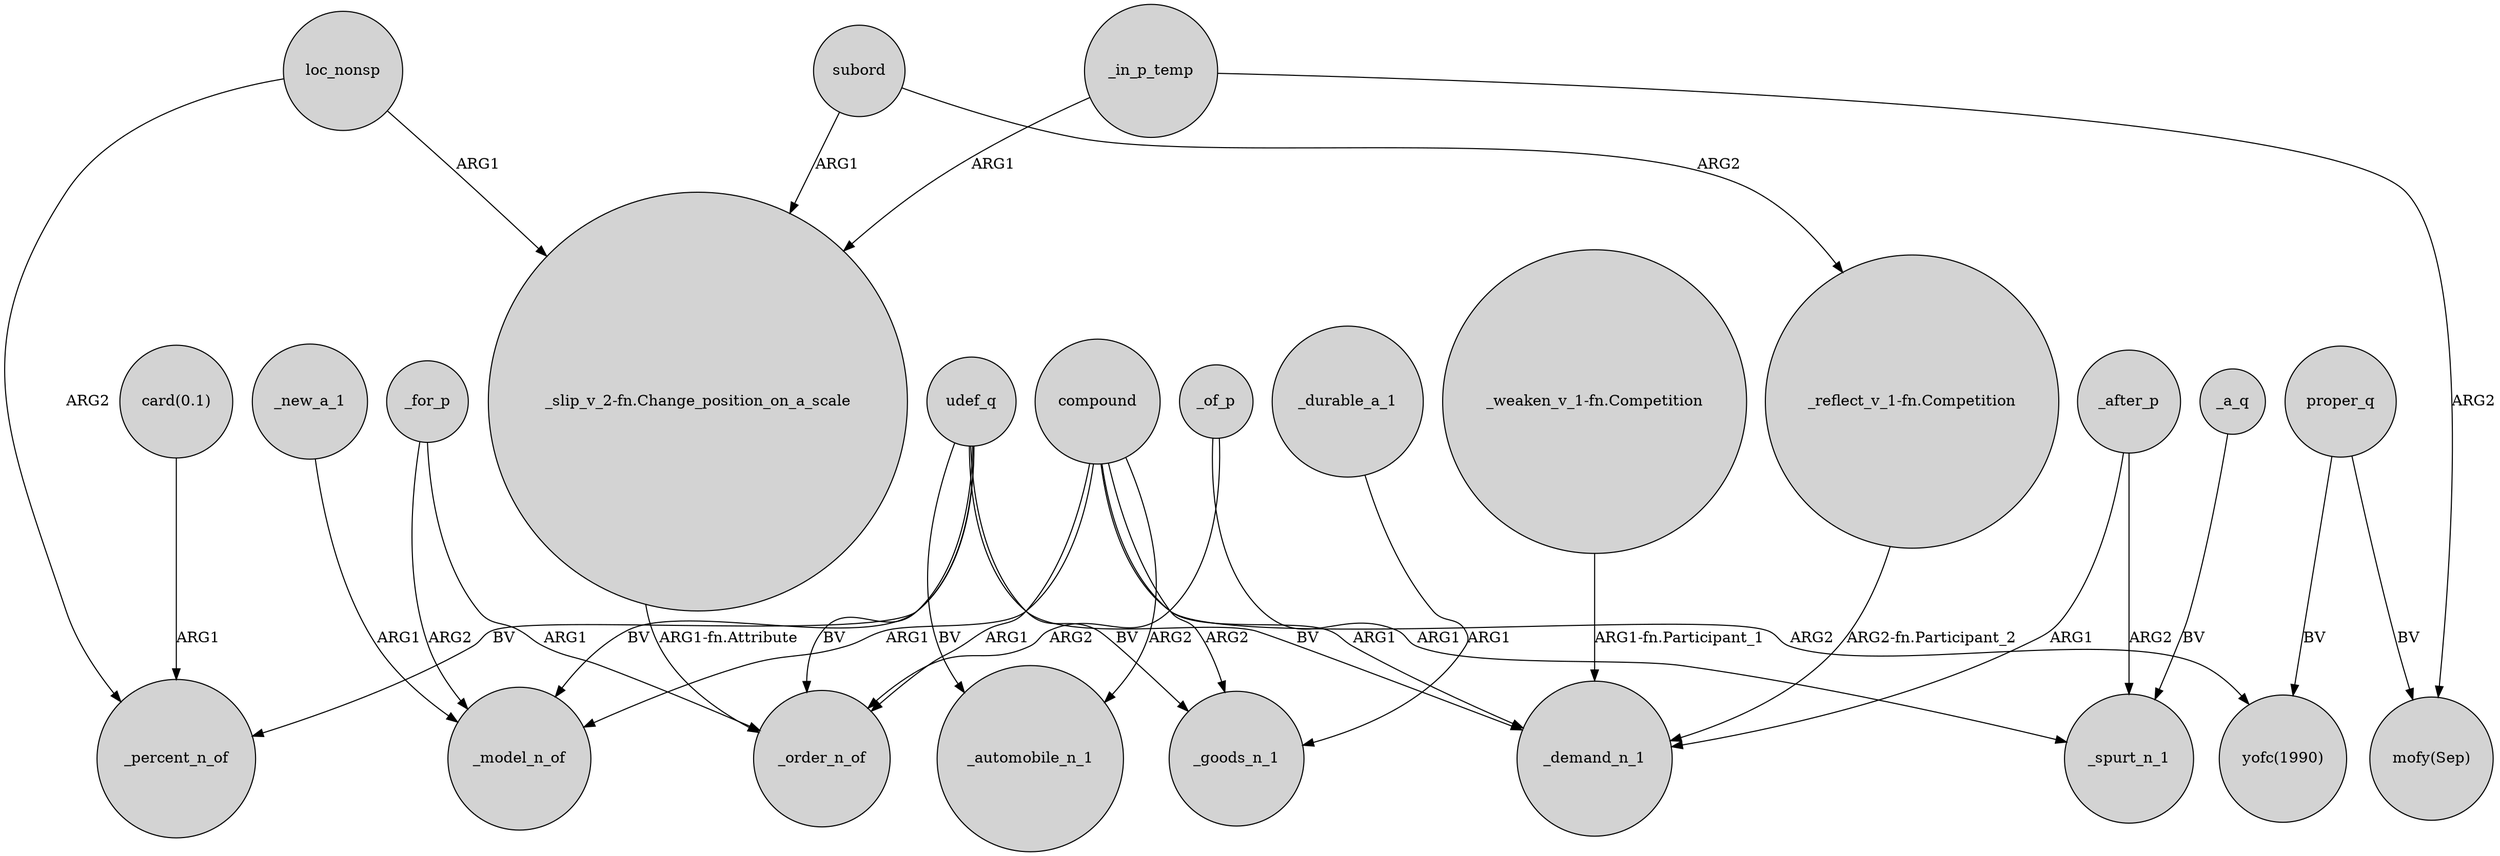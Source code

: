 digraph {
	node [shape=circle style=filled]
	compound -> _order_n_of [label=ARG1]
	"card(0.1)" -> _percent_n_of [label=ARG1]
	compound -> _model_n_of [label=ARG1]
	udef_q -> _order_n_of [label=BV]
	compound -> "yofc(1990)" [label=ARG2]
	_for_p -> _model_n_of [label=ARG2]
	udef_q -> _automobile_n_1 [label=BV]
	_new_a_1 -> _model_n_of [label=ARG1]
	loc_nonsp -> "_slip_v_2-fn.Change_position_on_a_scale" [label=ARG1]
	udef_q -> _model_n_of [label=BV]
	"_reflect_v_1-fn.Competition" -> _demand_n_1 [label="ARG2-fn.Participant_2"]
	udef_q -> _percent_n_of [label=BV]
	subord -> "_slip_v_2-fn.Change_position_on_a_scale" [label=ARG1]
	_after_p -> _demand_n_1 [label=ARG1]
	udef_q -> _demand_n_1 [label=BV]
	_for_p -> _order_n_of [label=ARG1]
	udef_q -> _goods_n_1 [label=BV]
	"_weaken_v_1-fn.Competition" -> _demand_n_1 [label="ARG1-fn.Participant_1"]
	proper_q -> "yofc(1990)" [label=BV]
	"_slip_v_2-fn.Change_position_on_a_scale" -> _order_n_of [label="ARG1-fn.Attribute"]
	_in_p_temp -> "_slip_v_2-fn.Change_position_on_a_scale" [label=ARG1]
	_of_p -> _order_n_of [label=ARG2]
	proper_q -> "mofy(Sep)" [label=BV]
	compound -> _goods_n_1 [label=ARG2]
	_of_p -> _spurt_n_1 [label=ARG1]
	compound -> _automobile_n_1 [label=ARG2]
	compound -> _demand_n_1 [label=ARG1]
	subord -> "_reflect_v_1-fn.Competition" [label=ARG2]
	_after_p -> _spurt_n_1 [label=ARG2]
	_a_q -> _spurt_n_1 [label=BV]
	_durable_a_1 -> _goods_n_1 [label=ARG1]
	_in_p_temp -> "mofy(Sep)" [label=ARG2]
	loc_nonsp -> _percent_n_of [label=ARG2]
}
